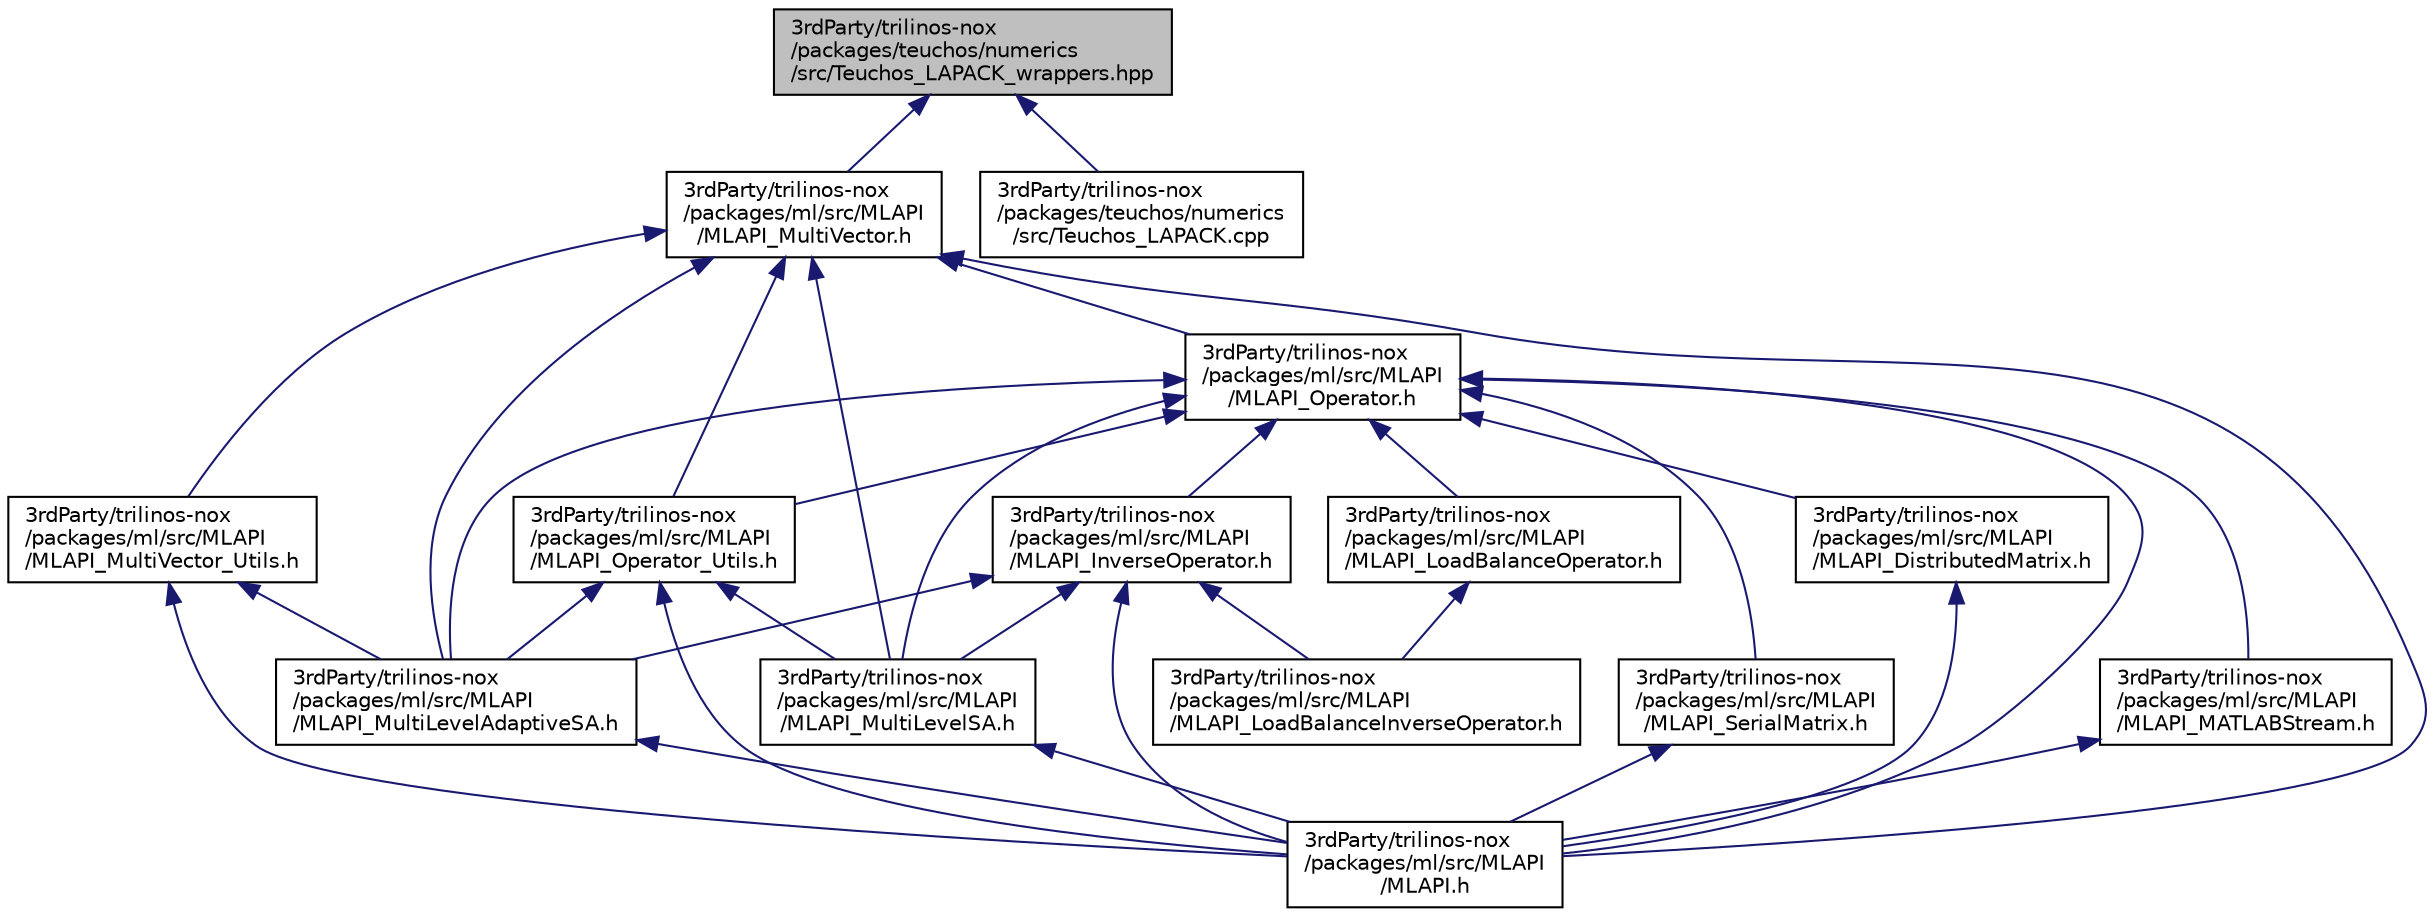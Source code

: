 digraph "3rdParty/trilinos-nox/packages/teuchos/numerics/src/Teuchos_LAPACK_wrappers.hpp"
{
  edge [fontname="Helvetica",fontsize="10",labelfontname="Helvetica",labelfontsize="10"];
  node [fontname="Helvetica",fontsize="10",shape=record];
  Node6 [label="3rdParty/trilinos-nox\l/packages/teuchos/numerics\l/src/Teuchos_LAPACK_wrappers.hpp",height=0.2,width=0.4,color="black", fillcolor="grey75", style="filled", fontcolor="black"];
  Node6 -> Node7 [dir="back",color="midnightblue",fontsize="10",style="solid",fontname="Helvetica"];
  Node7 [label="3rdParty/trilinos-nox\l/packages/ml/src/MLAPI\l/MLAPI_MultiVector.h",height=0.2,width=0.4,color="black", fillcolor="white", style="filled",URL="$d6/d32/_m_l_a_p_i___multi_vector_8h.html",tooltip="MLAPI wrapper for double vectors. "];
  Node7 -> Node8 [dir="back",color="midnightblue",fontsize="10",style="solid",fontname="Helvetica"];
  Node8 [label="3rdParty/trilinos-nox\l/packages/ml/src/MLAPI\l/MLAPI.h",height=0.2,width=0.4,color="black", fillcolor="white", style="filled",URL="$d2/d11/_m_l_a_p_i_8h.html"];
  Node7 -> Node9 [dir="back",color="midnightblue",fontsize="10",style="solid",fontname="Helvetica"];
  Node9 [label="3rdParty/trilinos-nox\l/packages/ml/src/MLAPI\l/MLAPI_MultiVector_Utils.h",height=0.2,width=0.4,color="black", fillcolor="white", style="filled",URL="$d0/dfa/_m_l_a_p_i___multi_vector___utils_8h.html",tooltip="Utilities for MultiVector&#39;s. "];
  Node9 -> Node8 [dir="back",color="midnightblue",fontsize="10",style="solid",fontname="Helvetica"];
  Node9 -> Node10 [dir="back",color="midnightblue",fontsize="10",style="solid",fontname="Helvetica"];
  Node10 [label="3rdParty/trilinos-nox\l/packages/ml/src/MLAPI\l/MLAPI_MultiLevelAdaptiveSA.h",height=0.2,width=0.4,color="black", fillcolor="white", style="filled",URL="$d8/d34/_m_l_a_p_i___multi_level_adaptive_s_a_8h.html",tooltip="Adaptive smoothed aggregation preconditioner. "];
  Node10 -> Node8 [dir="back",color="midnightblue",fontsize="10",style="solid",fontname="Helvetica"];
  Node7 -> Node11 [dir="back",color="midnightblue",fontsize="10",style="solid",fontname="Helvetica"];
  Node11 [label="3rdParty/trilinos-nox\l/packages/ml/src/MLAPI\l/MLAPI_Operator.h",height=0.2,width=0.4,color="black", fillcolor="white", style="filled",URL="$da/d2e/_m_l_a_p_i___operator_8h.html",tooltip="Basic class to define operators within MLAPI. "];
  Node11 -> Node8 [dir="back",color="midnightblue",fontsize="10",style="solid",fontname="Helvetica"];
  Node11 -> Node12 [dir="back",color="midnightblue",fontsize="10",style="solid",fontname="Helvetica"];
  Node12 [label="3rdParty/trilinos-nox\l/packages/ml/src/MLAPI\l/MLAPI_Operator_Utils.h",height=0.2,width=0.4,color="black", fillcolor="white", style="filled",URL="$d0/de3/_m_l_a_p_i___operator___utils_8h.html",tooltip="Suite of utilities for MLAPI::Operator objects. "];
  Node12 -> Node8 [dir="back",color="midnightblue",fontsize="10",style="solid",fontname="Helvetica"];
  Node12 -> Node13 [dir="back",color="midnightblue",fontsize="10",style="solid",fontname="Helvetica"];
  Node13 [label="3rdParty/trilinos-nox\l/packages/ml/src/MLAPI\l/MLAPI_MultiLevelSA.h",height=0.2,width=0.4,color="black", fillcolor="white", style="filled",URL="$d5/d66/_m_l_a_p_i___multi_level_s_a_8h.html",tooltip="Standard smoothed aggregation multilevel preconditioner. "];
  Node13 -> Node8 [dir="back",color="midnightblue",fontsize="10",style="solid",fontname="Helvetica"];
  Node12 -> Node10 [dir="back",color="midnightblue",fontsize="10",style="solid",fontname="Helvetica"];
  Node11 -> Node14 [dir="back",color="midnightblue",fontsize="10",style="solid",fontname="Helvetica"];
  Node14 [label="3rdParty/trilinos-nox\l/packages/ml/src/MLAPI\l/MLAPI_InverseOperator.h",height=0.2,width=0.4,color="black", fillcolor="white", style="filled",URL="$da/d94/_m_l_a_p_i___inverse_operator_8h.html",tooltip="Base class for smoothers and coarse solvers. "];
  Node14 -> Node8 [dir="back",color="midnightblue",fontsize="10",style="solid",fontname="Helvetica"];
  Node14 -> Node13 [dir="back",color="midnightblue",fontsize="10",style="solid",fontname="Helvetica"];
  Node14 -> Node10 [dir="back",color="midnightblue",fontsize="10",style="solid",fontname="Helvetica"];
  Node14 -> Node15 [dir="back",color="midnightblue",fontsize="10",style="solid",fontname="Helvetica"];
  Node15 [label="3rdParty/trilinos-nox\l/packages/ml/src/MLAPI\l/MLAPI_LoadBalanceInverseOperator.h",height=0.2,width=0.4,color="black", fillcolor="white", style="filled",URL="$d4/dc7/_m_l_a_p_i___load_balance_inverse_operator_8h.html",tooltip="wraps an MLAPI inverseoperator with zero rows on some processors. "];
  Node11 -> Node13 [dir="back",color="midnightblue",fontsize="10",style="solid",fontname="Helvetica"];
  Node11 -> Node10 [dir="back",color="midnightblue",fontsize="10",style="solid",fontname="Helvetica"];
  Node11 -> Node16 [dir="back",color="midnightblue",fontsize="10",style="solid",fontname="Helvetica"];
  Node16 [label="3rdParty/trilinos-nox\l/packages/ml/src/MLAPI\l/MLAPI_MATLABStream.h",height=0.2,width=0.4,color="black", fillcolor="white", style="filled",URL="$d5/d85/_m_l_a_p_i___m_a_t_l_a_b_stream_8h.html",tooltip="Basic stream to save in a MATLAB-compatible file MLAPI objects. "];
  Node16 -> Node8 [dir="back",color="midnightblue",fontsize="10",style="solid",fontname="Helvetica"];
  Node11 -> Node17 [dir="back",color="midnightblue",fontsize="10",style="solid",fontname="Helvetica"];
  Node17 [label="3rdParty/trilinos-nox\l/packages/ml/src/MLAPI\l/MLAPI_SerialMatrix.h",height=0.2,width=0.4,color="black", fillcolor="white", style="filled",URL="$de/da1/_m_l_a_p_i___serial_matrix_8h.html",tooltip="MATLAB-like serial matrix. "];
  Node17 -> Node8 [dir="back",color="midnightblue",fontsize="10",style="solid",fontname="Helvetica"];
  Node11 -> Node18 [dir="back",color="midnightblue",fontsize="10",style="solid",fontname="Helvetica"];
  Node18 [label="3rdParty/trilinos-nox\l/packages/ml/src/MLAPI\l/MLAPI_DistributedMatrix.h",height=0.2,width=0.4,color="black", fillcolor="white", style="filled",URL="$d7/d2a/_m_l_a_p_i___distributed_matrix_8h.html",tooltip="MLAPI wrapper for Epetra_FECrsMatrix, which allows MATLAB-like syntax. "];
  Node18 -> Node8 [dir="back",color="midnightblue",fontsize="10",style="solid",fontname="Helvetica"];
  Node11 -> Node19 [dir="back",color="midnightblue",fontsize="10",style="solid",fontname="Helvetica"];
  Node19 [label="3rdParty/trilinos-nox\l/packages/ml/src/MLAPI\l/MLAPI_LoadBalanceOperator.h",height=0.2,width=0.4,color="black", fillcolor="white", style="filled",URL="$dc/d07/_m_l_a_p_i___load_balance_operator_8h.html",tooltip="wraps an MLAPI operator with zero rows on some processors. "];
  Node19 -> Node15 [dir="back",color="midnightblue",fontsize="10",style="solid",fontname="Helvetica"];
  Node7 -> Node12 [dir="back",color="midnightblue",fontsize="10",style="solid",fontname="Helvetica"];
  Node7 -> Node13 [dir="back",color="midnightblue",fontsize="10",style="solid",fontname="Helvetica"];
  Node7 -> Node10 [dir="back",color="midnightblue",fontsize="10",style="solid",fontname="Helvetica"];
  Node6 -> Node20 [dir="back",color="midnightblue",fontsize="10",style="solid",fontname="Helvetica"];
  Node20 [label="3rdParty/trilinos-nox\l/packages/teuchos/numerics\l/src/Teuchos_LAPACK.cpp",height=0.2,width=0.4,color="black", fillcolor="white", style="filled",URL="$db/d6d/_teuchos___l_a_p_a_c_k_8cpp.html"];
}
